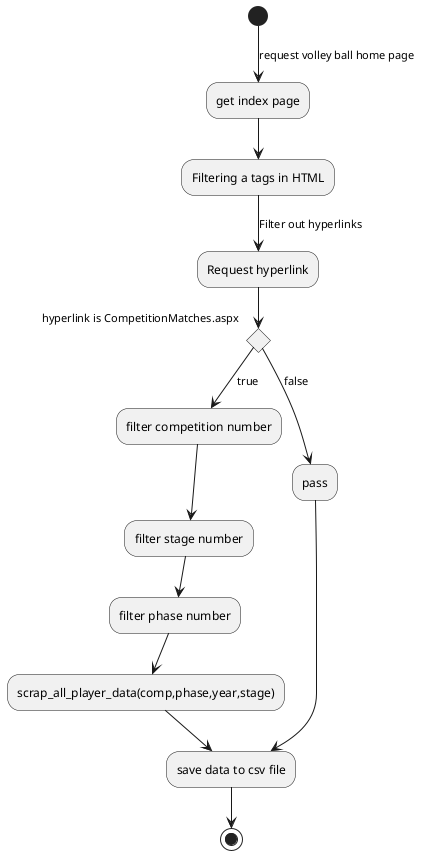 @startuml
(*)  --> [request volley ball home page]"get index page"
--> "Filtering a tags in HTML"
--> [Filter out hyperlinks]"Request hyperlink"
if "hyperlink is CompetitionMatches.aspx" then
--> [true]"filter competition number"
--> "filter stage number"
--> "filter phase number"
--> "scrap_all_player_data(comp,phase,year,stage)"
--> "save data to csv file"
else
--> [false]"pass"
endif
--> "save data to csv file"
-->(*)
@enduml
